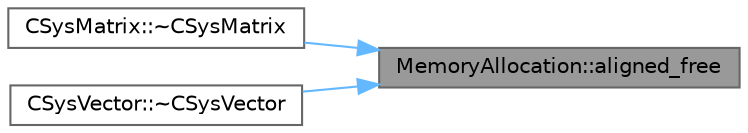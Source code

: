 digraph "MemoryAllocation::aligned_free"
{
 // LATEX_PDF_SIZE
  bgcolor="transparent";
  edge [fontname=Helvetica,fontsize=10,labelfontname=Helvetica,labelfontsize=10];
  node [fontname=Helvetica,fontsize=10,shape=box,height=0.2,width=0.4];
  rankdir="RL";
  Node1 [id="Node000001",label="MemoryAllocation::aligned_free",height=0.2,width=0.4,color="gray40", fillcolor="grey60", style="filled", fontcolor="black",tooltip="Free memory allocated with su2::aligned_alloc."];
  Node1 -> Node2 [id="edge1_Node000001_Node000002",dir="back",color="steelblue1",style="solid",tooltip=" "];
  Node2 [id="Node000002",label="CSysMatrix::~CSysMatrix",height=0.2,width=0.4,color="grey40", fillcolor="white", style="filled",URL="$classCSysMatrix.html#a79dd4c794573dec6de3cd7dd48e43e92",tooltip="Destructor of the class."];
  Node1 -> Node3 [id="edge2_Node000001_Node000003",dir="back",color="steelblue1",style="solid",tooltip=" "];
  Node3 [id="Node000003",label="CSysVector::~CSysVector",height=0.2,width=0.4,color="grey40", fillcolor="white", style="filled",URL="$classCSysVector.html#a3d2914fda17006412377ed8046bb301b",tooltip="Destructor."];
}
